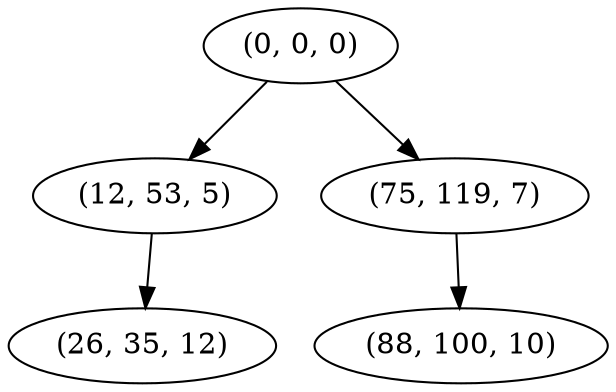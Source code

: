 digraph tree {
    "(0, 0, 0)";
    "(12, 53, 5)";
    "(26, 35, 12)";
    "(75, 119, 7)";
    "(88, 100, 10)";
    "(0, 0, 0)" -> "(12, 53, 5)";
    "(0, 0, 0)" -> "(75, 119, 7)";
    "(12, 53, 5)" -> "(26, 35, 12)";
    "(75, 119, 7)" -> "(88, 100, 10)";
}
